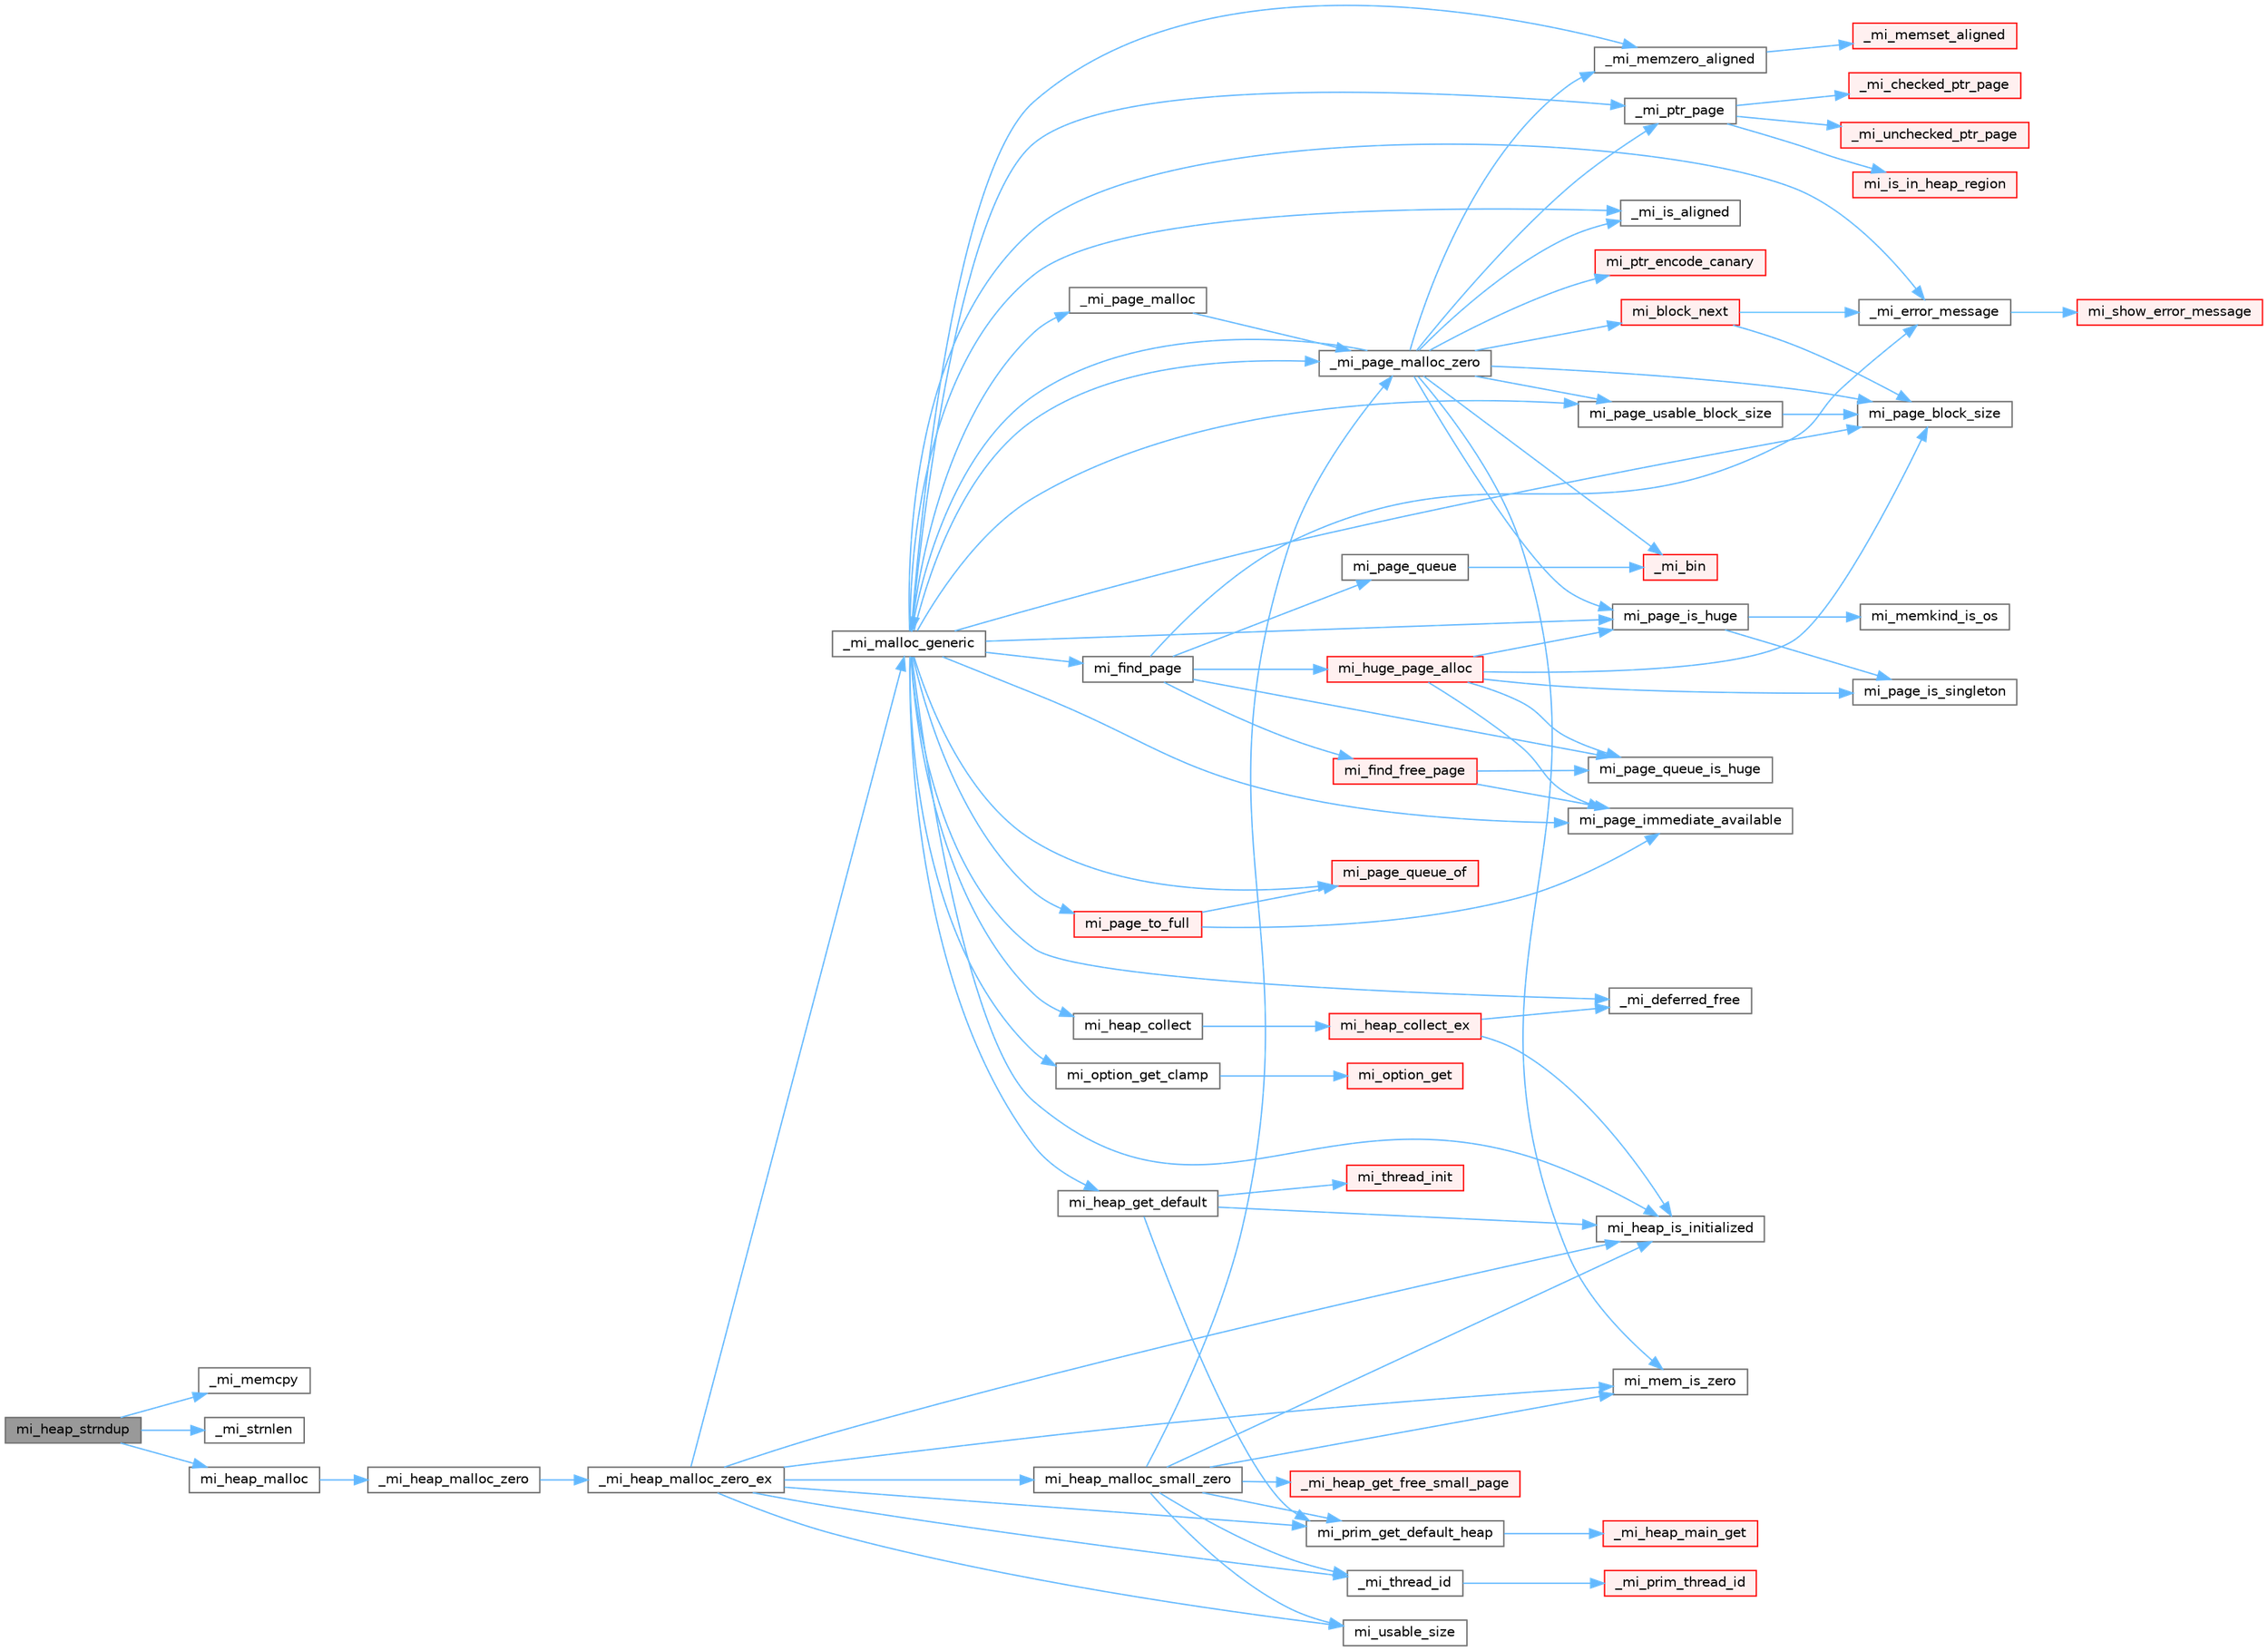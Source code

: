 digraph "mi_heap_strndup"
{
 // LATEX_PDF_SIZE
  bgcolor="transparent";
  edge [fontname=Helvetica,fontsize=10,labelfontname=Helvetica,labelfontsize=10];
  node [fontname=Helvetica,fontsize=10,shape=box,height=0.2,width=0.4];
  rankdir="LR";
  Node1 [id="Node000001",label="mi_heap_strndup",height=0.2,width=0.4,color="gray40", fillcolor="grey60", style="filled", fontcolor="black",tooltip=" "];
  Node1 -> Node2 [id="edge1_Node000001_Node000002",color="steelblue1",style="solid",tooltip=" "];
  Node2 [id="Node000002",label="_mi_memcpy",height=0.2,width=0.4,color="grey40", fillcolor="white", style="filled",URL="$_e_a_s_t_l_2packages_2mimalloc_2include_2mimalloc_2internal_8h.html#aced8405f24c39af46117066bb1633924",tooltip=" "];
  Node1 -> Node3 [id="edge2_Node000001_Node000003",color="steelblue1",style="solid",tooltip=" "];
  Node3 [id="Node000003",label="_mi_strnlen",height=0.2,width=0.4,color="grey40", fillcolor="white", style="filled",URL="$libc_8c.html#ae8577fe0d9bbe3fb90d2169caa1af943",tooltip=" "];
  Node1 -> Node4 [id="edge3_Node000001_Node000004",color="steelblue1",style="solid",tooltip=" "];
  Node4 [id="Node000004",label="mi_heap_malloc",height=0.2,width=0.4,color="grey40", fillcolor="white", style="filled",URL="$group__heap.html#gab374e206c7034e0d899fb934e4f4a863",tooltip=" "];
  Node4 -> Node5 [id="edge4_Node000004_Node000005",color="steelblue1",style="solid",tooltip=" "];
  Node5 [id="Node000005",label="_mi_heap_malloc_zero",height=0.2,width=0.4,color="grey40", fillcolor="white", style="filled",URL="$alloc_8c.html#a4f6dd9bc8d4e47e98566ee77883d703e",tooltip=" "];
  Node5 -> Node6 [id="edge5_Node000005_Node000006",color="steelblue1",style="solid",tooltip=" "];
  Node6 [id="Node000006",label="_mi_heap_malloc_zero_ex",height=0.2,width=0.4,color="grey40", fillcolor="white", style="filled",URL="$alloc_8c.html#a834d11c48c89145e6844b786afa5b7f1",tooltip=" "];
  Node6 -> Node7 [id="edge6_Node000006_Node000007",color="steelblue1",style="solid",tooltip=" "];
  Node7 [id="Node000007",label="_mi_malloc_generic",height=0.2,width=0.4,color="grey40", fillcolor="white", style="filled",URL="$page_8c.html#adcb79462f17b2e37218412f941269aa7",tooltip=" "];
  Node7 -> Node8 [id="edge7_Node000007_Node000008",color="steelblue1",style="solid",tooltip=" "];
  Node8 [id="Node000008",label="_mi_deferred_free",height=0.2,width=0.4,color="grey40", fillcolor="white", style="filled",URL="$_e_a_s_t_l_2packages_2mimalloc_2include_2mimalloc_2internal_8h.html#aede81c520000cbb08ad669e096c94d51",tooltip=" "];
  Node7 -> Node9 [id="edge8_Node000007_Node000009",color="steelblue1",style="solid",tooltip=" "];
  Node9 [id="Node000009",label="_mi_error_message",height=0.2,width=0.4,color="grey40", fillcolor="white", style="filled",URL="$options_8c.html#a2bebc073bcaac71658e57bb260c2e426",tooltip=" "];
  Node9 -> Node10 [id="edge9_Node000009_Node000010",color="steelblue1",style="solid",tooltip=" "];
  Node10 [id="Node000010",label="mi_show_error_message",height=0.2,width=0.4,color="red", fillcolor="#FFF0F0", style="filled",URL="$options_8c.html#a025f32c63014753e87fd7a579d2bb8aa",tooltip=" "];
  Node7 -> Node45 [id="edge10_Node000007_Node000045",color="steelblue1",style="solid",tooltip=" "];
  Node45 [id="Node000045",label="_mi_is_aligned",height=0.2,width=0.4,color="grey40", fillcolor="white", style="filled",URL="$_e_a_s_t_l_2packages_2mimalloc_2include_2mimalloc_2internal_8h.html#ad446ae4d82cbdbd78dfbe46fa2330555",tooltip=" "];
  Node7 -> Node46 [id="edge11_Node000007_Node000046",color="steelblue1",style="solid",tooltip=" "];
  Node46 [id="Node000046",label="_mi_memzero_aligned",height=0.2,width=0.4,color="grey40", fillcolor="white", style="filled",URL="$_e_a_s_t_l_2packages_2mimalloc_2include_2mimalloc_2internal_8h.html#aa1d3beee9d492fc175ac2584e50fd8ea",tooltip=" "];
  Node46 -> Node47 [id="edge12_Node000046_Node000047",color="steelblue1",style="solid",tooltip=" "];
  Node47 [id="Node000047",label="_mi_memset_aligned",height=0.2,width=0.4,color="red", fillcolor="#FFF0F0", style="filled",URL="$_e_a_s_t_l_2packages_2mimalloc_2include_2mimalloc_2internal_8h.html#a770dbf90c89e7e7761f2f99c0fc28115",tooltip=" "];
  Node7 -> Node49 [id="edge13_Node000007_Node000049",color="steelblue1",style="solid",tooltip=" "];
  Node49 [id="Node000049",label="_mi_page_malloc",height=0.2,width=0.4,color="grey40", fillcolor="white", style="filled",URL="$alloc_8c.html#a97c32575c2b27f4dc75af2429c45819d",tooltip=" "];
  Node49 -> Node50 [id="edge14_Node000049_Node000050",color="steelblue1",style="solid",tooltip=" "];
  Node50 [id="Node000050",label="_mi_page_malloc_zero",height=0.2,width=0.4,color="grey40", fillcolor="white", style="filled",URL="$alloc_8c.html#afd278f60e743bee5d9df559422f3455b",tooltip=" "];
  Node50 -> Node51 [id="edge15_Node000050_Node000051",color="steelblue1",style="solid",tooltip=" "];
  Node51 [id="Node000051",label="_mi_bin",height=0.2,width=0.4,color="red", fillcolor="#FFF0F0", style="filled",URL="$page-queue_8c.html#a0d92abe27db4a21968468b2fe73473d6",tooltip=" "];
  Node50 -> Node45 [id="edge16_Node000050_Node000045",color="steelblue1",style="solid",tooltip=" "];
  Node50 -> Node7 [id="edge17_Node000050_Node000007",color="steelblue1",style="solid",tooltip=" "];
  Node50 -> Node46 [id="edge18_Node000050_Node000046",color="steelblue1",style="solid",tooltip=" "];
  Node50 -> Node57 [id="edge19_Node000050_Node000057",color="steelblue1",style="solid",tooltip=" "];
  Node57 [id="Node000057",label="_mi_ptr_page",height=0.2,width=0.4,color="grey40", fillcolor="white", style="filled",URL="$_e_a_s_t_l_2packages_2mimalloc_2include_2mimalloc_2internal_8h.html#acd84a462a2045538d19ecc56e6cc29f6",tooltip=" "];
  Node57 -> Node58 [id="edge20_Node000057_Node000058",color="steelblue1",style="solid",tooltip=" "];
  Node58 [id="Node000058",label="_mi_checked_ptr_page",height=0.2,width=0.4,color="red", fillcolor="#FFF0F0", style="filled",URL="$_e_a_s_t_l_2packages_2mimalloc_2include_2mimalloc_2internal_8h.html#aae1cb48b790d504329cb8031a6a716ef",tooltip=" "];
  Node57 -> Node60 [id="edge21_Node000057_Node000060",color="steelblue1",style="solid",tooltip=" "];
  Node60 [id="Node000060",label="_mi_unchecked_ptr_page",height=0.2,width=0.4,color="red", fillcolor="#FFF0F0", style="filled",URL="$_e_a_s_t_l_2packages_2mimalloc_2include_2mimalloc_2internal_8h.html#af17a42b9aa712fc80ff8d725eb2300ec",tooltip=" "];
  Node57 -> Node61 [id="edge22_Node000057_Node000061",color="steelblue1",style="solid",tooltip=" "];
  Node61 [id="Node000061",label="mi_is_in_heap_region",height=0.2,width=0.4,color="red", fillcolor="#FFF0F0", style="filled",URL="$group__extended.html#ga5f071b10d4df1c3658e04e7fd67a94e6",tooltip=" "];
  Node50 -> Node64 [id="edge23_Node000050_Node000064",color="steelblue1",style="solid",tooltip=" "];
  Node64 [id="Node000064",label="mi_block_next",height=0.2,width=0.4,color="red", fillcolor="#FFF0F0", style="filled",URL="$_e_a_s_t_l_2packages_2mimalloc_2include_2mimalloc_2internal_8h.html#aaa5daf3a8b3db89666b6861cbb1e2f96",tooltip=" "];
  Node64 -> Node9 [id="edge24_Node000064_Node000009",color="steelblue1",style="solid",tooltip=" "];
  Node64 -> Node72 [id="edge25_Node000064_Node000072",color="steelblue1",style="solid",tooltip=" "];
  Node72 [id="Node000072",label="mi_page_block_size",height=0.2,width=0.4,color="grey40", fillcolor="white", style="filled",URL="$_e_a_s_t_l_2packages_2mimalloc_2include_2mimalloc_2internal_8h.html#a6134893990c1f09da2b40092ceecc780",tooltip=" "];
  Node50 -> Node74 [id="edge26_Node000050_Node000074",color="steelblue1",style="solid",tooltip=" "];
  Node74 [id="Node000074",label="mi_mem_is_zero",height=0.2,width=0.4,color="grey40", fillcolor="white", style="filled",URL="$_e_a_s_t_l_2packages_2mimalloc_2include_2mimalloc_2internal_8h.html#a8391ae55dd6885bd38593f740fd349a4",tooltip=" "];
  Node50 -> Node72 [id="edge27_Node000050_Node000072",color="steelblue1",style="solid",tooltip=" "];
  Node50 -> Node75 [id="edge28_Node000050_Node000075",color="steelblue1",style="solid",tooltip=" "];
  Node75 [id="Node000075",label="mi_page_is_huge",height=0.2,width=0.4,color="grey40", fillcolor="white", style="filled",URL="$_e_a_s_t_l_2packages_2mimalloc_2include_2mimalloc_2internal_8h.html#aebe1b18846bd3fc16de5b52cd2250bec",tooltip=" "];
  Node75 -> Node76 [id="edge29_Node000075_Node000076",color="steelblue1",style="solid",tooltip=" "];
  Node76 [id="Node000076",label="mi_memkind_is_os",height=0.2,width=0.4,color="grey40", fillcolor="white", style="filled",URL="$types_8h.html#a7b53315c793e6a0934fb369cfb0dc388",tooltip=" "];
  Node75 -> Node77 [id="edge30_Node000075_Node000077",color="steelblue1",style="solid",tooltip=" "];
  Node77 [id="Node000077",label="mi_page_is_singleton",height=0.2,width=0.4,color="grey40", fillcolor="white", style="filled",URL="$_e_a_s_t_l_2packages_2mimalloc_2include_2mimalloc_2internal_8h.html#a1b94ed5207a90334cdecba2006d91038",tooltip=" "];
  Node50 -> Node78 [id="edge31_Node000050_Node000078",color="steelblue1",style="solid",tooltip=" "];
  Node78 [id="Node000078",label="mi_page_usable_block_size",height=0.2,width=0.4,color="grey40", fillcolor="white", style="filled",URL="$_e_a_s_t_l_2packages_2mimalloc_2include_2mimalloc_2internal_8h.html#a432abca03d059a7d40d8d39617afc8f7",tooltip=" "];
  Node78 -> Node72 [id="edge32_Node000078_Node000072",color="steelblue1",style="solid",tooltip=" "];
  Node50 -> Node79 [id="edge33_Node000050_Node000079",color="steelblue1",style="solid",tooltip=" "];
  Node79 [id="Node000079",label="mi_ptr_encode_canary",height=0.2,width=0.4,color="red", fillcolor="#FFF0F0", style="filled",URL="$_e_a_s_t_l_2packages_2mimalloc_2include_2mimalloc_2internal_8h.html#afc7cd0f28b20eddef19b40acd724a1cf",tooltip=" "];
  Node7 -> Node50 [id="edge34_Node000007_Node000050",color="steelblue1",style="solid",tooltip=" "];
  Node7 -> Node57 [id="edge35_Node000007_Node000057",color="steelblue1",style="solid",tooltip=" "];
  Node7 -> Node82 [id="edge36_Node000007_Node000082",color="steelblue1",style="solid",tooltip=" "];
  Node82 [id="Node000082",label="mi_find_page",height=0.2,width=0.4,color="grey40", fillcolor="white", style="filled",URL="$page_8c.html#aeaa06e36da1cb82dbf0f99e7742ecff8",tooltip=" "];
  Node82 -> Node9 [id="edge37_Node000082_Node000009",color="steelblue1",style="solid",tooltip=" "];
  Node82 -> Node83 [id="edge38_Node000082_Node000083",color="steelblue1",style="solid",tooltip=" "];
  Node83 [id="Node000083",label="mi_find_free_page",height=0.2,width=0.4,color="red", fillcolor="#FFF0F0", style="filled",URL="$page_8c.html#acb83ee20964fa6632dd3be64b35a25bb",tooltip=" "];
  Node83 -> Node109 [id="edge39_Node000083_Node000109",color="steelblue1",style="solid",tooltip=" "];
  Node109 [id="Node000109",label="mi_page_immediate_available",height=0.2,width=0.4,color="grey40", fillcolor="white", style="filled",URL="$_e_a_s_t_l_2packages_2mimalloc_2include_2mimalloc_2internal_8h.html#a87596f606325115ec4f43046dfd3d64a",tooltip=" "];
  Node83 -> Node271 [id="edge40_Node000083_Node000271",color="steelblue1",style="solid",tooltip=" "];
  Node271 [id="Node000271",label="mi_page_queue_is_huge",height=0.2,width=0.4,color="grey40", fillcolor="white", style="filled",URL="$page-queue_8c.html#a06408445b78873dce28c5c6e29be9153",tooltip=" "];
  Node82 -> Node392 [id="edge41_Node000082_Node000392",color="steelblue1",style="solid",tooltip=" "];
  Node392 [id="Node000392",label="mi_huge_page_alloc",height=0.2,width=0.4,color="red", fillcolor="#FFF0F0", style="filled",URL="$page_8c.html#a3d592e833ced8aeb15b5cec83f0b1374",tooltip=" "];
  Node392 -> Node72 [id="edge42_Node000392_Node000072",color="steelblue1",style="solid",tooltip=" "];
  Node392 -> Node109 [id="edge43_Node000392_Node000109",color="steelblue1",style="solid",tooltip=" "];
  Node392 -> Node75 [id="edge44_Node000392_Node000075",color="steelblue1",style="solid",tooltip=" "];
  Node392 -> Node77 [id="edge45_Node000392_Node000077",color="steelblue1",style="solid",tooltip=" "];
  Node392 -> Node271 [id="edge46_Node000392_Node000271",color="steelblue1",style="solid",tooltip=" "];
  Node82 -> Node393 [id="edge47_Node000082_Node000393",color="steelblue1",style="solid",tooltip=" "];
  Node393 [id="Node000393",label="mi_page_queue",height=0.2,width=0.4,color="grey40", fillcolor="white", style="filled",URL="$_e_a_s_t_l_2packages_2mimalloc_2include_2mimalloc_2internal_8h.html#a3c9ff51031747112ac3891260143a552",tooltip=" "];
  Node393 -> Node51 [id="edge48_Node000393_Node000051",color="steelblue1",style="solid",tooltip=" "];
  Node82 -> Node271 [id="edge49_Node000082_Node000271",color="steelblue1",style="solid",tooltip=" "];
  Node7 -> Node394 [id="edge50_Node000007_Node000394",color="steelblue1",style="solid",tooltip=" "];
  Node394 [id="Node000394",label="mi_heap_collect",height=0.2,width=0.4,color="grey40", fillcolor="white", style="filled",URL="$group__heap.html#ga7922f7495cde30b1984d0e6072419298",tooltip="Release outstanding resources in a specific heap."];
  Node394 -> Node395 [id="edge51_Node000394_Node000395",color="steelblue1",style="solid",tooltip=" "];
  Node395 [id="Node000395",label="mi_heap_collect_ex",height=0.2,width=0.4,color="red", fillcolor="#FFF0F0", style="filled",URL="$heap_8c.html#a13231466662ebaf79b77c254d4c7f389",tooltip=" "];
  Node395 -> Node8 [id="edge52_Node000395_Node000008",color="steelblue1",style="solid",tooltip=" "];
  Node395 -> Node396 [id="edge53_Node000395_Node000396",color="steelblue1",style="solid",tooltip=" "];
  Node396 [id="Node000396",label="mi_heap_is_initialized",height=0.2,width=0.4,color="grey40", fillcolor="white", style="filled",URL="$_e_a_s_t_l_2packages_2mimalloc_2include_2mimalloc_2internal_8h.html#a320c7d8a15c57974d3b105558a2a55e6",tooltip=" "];
  Node7 -> Node406 [id="edge54_Node000007_Node000406",color="steelblue1",style="solid",tooltip=" "];
  Node406 [id="Node000406",label="mi_heap_get_default",height=0.2,width=0.4,color="grey40", fillcolor="white", style="filled",URL="$group__heap.html#ga14c667a6e2c5d28762d8cb7d4e057909",tooltip=" "];
  Node406 -> Node396 [id="edge55_Node000406_Node000396",color="steelblue1",style="solid",tooltip=" "];
  Node406 -> Node309 [id="edge56_Node000406_Node000309",color="steelblue1",style="solid",tooltip=" "];
  Node309 [id="Node000309",label="mi_prim_get_default_heap",height=0.2,width=0.4,color="grey40", fillcolor="white", style="filled",URL="$prim_8h.html#a986e62564728229db3ccecbd6e97fd98",tooltip=" "];
  Node309 -> Node310 [id="edge57_Node000309_Node000310",color="steelblue1",style="solid",tooltip=" "];
  Node310 [id="Node000310",label="_mi_heap_main_get",height=0.2,width=0.4,color="red", fillcolor="#FFF0F0", style="filled",URL="$_e_a_s_t_l_2packages_2mimalloc_2src_2init_8c.html#a1feeb4148fb048caf23361152895a55c",tooltip=" "];
  Node406 -> Node407 [id="edge58_Node000406_Node000407",color="steelblue1",style="solid",tooltip=" "];
  Node407 [id="Node000407",label="mi_thread_init",height=0.2,width=0.4,color="red", fillcolor="#FFF0F0", style="filled",URL="$group__extended.html#gaf8e73efc2cbca9ebfdfb166983a04c17",tooltip=" "];
  Node7 -> Node396 [id="edge59_Node000007_Node000396",color="steelblue1",style="solid",tooltip=" "];
  Node7 -> Node247 [id="edge60_Node000007_Node000247",color="steelblue1",style="solid",tooltip=" "];
  Node247 [id="Node000247",label="mi_option_get_clamp",height=0.2,width=0.4,color="grey40", fillcolor="white", style="filled",URL="$group__options.html#ga96ad9c406338bd314cfe878cfc9bf723",tooltip=" "];
  Node247 -> Node12 [id="edge61_Node000247_Node000012",color="steelblue1",style="solid",tooltip=" "];
  Node12 [id="Node000012",label="mi_option_get",height=0.2,width=0.4,color="red", fillcolor="#FFF0F0", style="filled",URL="$group__options.html#ga7e8af195cc81d3fa64ccf2662caa565a",tooltip=" "];
  Node7 -> Node72 [id="edge62_Node000007_Node000072",color="steelblue1",style="solid",tooltip=" "];
  Node7 -> Node109 [id="edge63_Node000007_Node000109",color="steelblue1",style="solid",tooltip=" "];
  Node7 -> Node75 [id="edge64_Node000007_Node000075",color="steelblue1",style="solid",tooltip=" "];
  Node7 -> Node268 [id="edge65_Node000007_Node000268",color="steelblue1",style="solid",tooltip=" "];
  Node268 [id="Node000268",label="mi_page_queue_of",height=0.2,width=0.4,color="red", fillcolor="#FFF0F0", style="filled",URL="$page-queue_8c.html#a59942bb22e34833289b85a5c70d81f97",tooltip=" "];
  Node7 -> Node386 [id="edge66_Node000007_Node000386",color="steelblue1",style="solid",tooltip=" "];
  Node386 [id="Node000386",label="mi_page_to_full",height=0.2,width=0.4,color="red", fillcolor="#FFF0F0", style="filled",URL="$page_8c.html#afb25978212749e522404ee1f2dd1a6d4",tooltip=" "];
  Node386 -> Node109 [id="edge67_Node000386_Node000109",color="steelblue1",style="solid",tooltip=" "];
  Node386 -> Node268 [id="edge68_Node000386_Node000268",color="steelblue1",style="solid",tooltip=" "];
  Node7 -> Node78 [id="edge69_Node000007_Node000078",color="steelblue1",style="solid",tooltip=" "];
  Node6 -> Node26 [id="edge70_Node000006_Node000026",color="steelblue1",style="solid",tooltip=" "];
  Node26 [id="Node000026",label="_mi_thread_id",height=0.2,width=0.4,color="grey40", fillcolor="white", style="filled",URL="$_e_a_s_t_l_2packages_2mimalloc_2src_2init_8c.html#a43068a36d7dea6ccf1e3558a27e22993",tooltip=" "];
  Node26 -> Node27 [id="edge71_Node000026_Node000027",color="steelblue1",style="solid",tooltip=" "];
  Node27 [id="Node000027",label="_mi_prim_thread_id",height=0.2,width=0.4,color="red", fillcolor="#FFF0F0", style="filled",URL="$prim_8h.html#a3875c92cbb791d0a7c69bc1fd2df6804",tooltip=" "];
  Node6 -> Node396 [id="edge72_Node000006_Node000396",color="steelblue1",style="solid",tooltip=" "];
  Node6 -> Node452 [id="edge73_Node000006_Node000452",color="steelblue1",style="solid",tooltip=" "];
  Node452 [id="Node000452",label="mi_heap_malloc_small_zero",height=0.2,width=0.4,color="grey40", fillcolor="white", style="filled",URL="$alloc_8c.html#aab0e350e54f352e66a6e8e161ac1cfbb",tooltip=" "];
  Node452 -> Node453 [id="edge74_Node000452_Node000453",color="steelblue1",style="solid",tooltip=" "];
  Node453 [id="Node000453",label="_mi_heap_get_free_small_page",height=0.2,width=0.4,color="red", fillcolor="#FFF0F0", style="filled",URL="$_e_a_s_t_l_2packages_2mimalloc_2include_2mimalloc_2internal_8h.html#a5ab9d8fb17d6213eb9789008e8d69ac1",tooltip=" "];
  Node452 -> Node50 [id="edge75_Node000452_Node000050",color="steelblue1",style="solid",tooltip=" "];
  Node452 -> Node26 [id="edge76_Node000452_Node000026",color="steelblue1",style="solid",tooltip=" "];
  Node452 -> Node396 [id="edge77_Node000452_Node000396",color="steelblue1",style="solid",tooltip=" "];
  Node452 -> Node74 [id="edge78_Node000452_Node000074",color="steelblue1",style="solid",tooltip=" "];
  Node452 -> Node309 [id="edge79_Node000452_Node000309",color="steelblue1",style="solid",tooltip=" "];
  Node452 -> Node454 [id="edge80_Node000452_Node000454",color="steelblue1",style="solid",tooltip=" "];
  Node454 [id="Node000454",label="mi_usable_size",height=0.2,width=0.4,color="grey40", fillcolor="white", style="filled",URL="$group__extended.html#ga089c859d9eddc5f9b4bd946cd53cebee",tooltip=" "];
  Node6 -> Node74 [id="edge81_Node000006_Node000074",color="steelblue1",style="solid",tooltip=" "];
  Node6 -> Node309 [id="edge82_Node000006_Node000309",color="steelblue1",style="solid",tooltip=" "];
  Node6 -> Node454 [id="edge83_Node000006_Node000454",color="steelblue1",style="solid",tooltip=" "];
}
